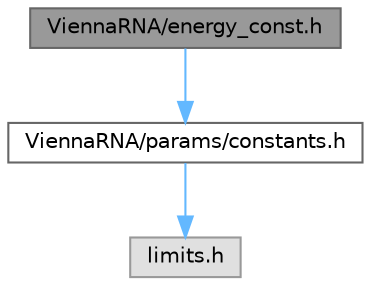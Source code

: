digraph "ViennaRNA/energy_const.h"
{
 // INTERACTIVE_SVG=YES
 // LATEX_PDF_SIZE
  bgcolor="transparent";
  edge [fontname=Helvetica,fontsize=10,labelfontname=Helvetica,labelfontsize=10];
  node [fontname=Helvetica,fontsize=10,shape=box,height=0.2,width=0.4];
  Node1 [label="ViennaRNA/energy_const.h",height=0.2,width=0.4,color="gray40", fillcolor="grey60", style="filled", fontcolor="black",tooltip="Use ViennaRNA/params/constants.h instead."];
  Node1 -> Node2 [color="steelblue1",style="solid"];
  Node2 [label="ViennaRNA/params/constants.h",height=0.2,width=0.4,color="grey40", fillcolor="white", style="filled",URL="$constants_8h.html",tooltip="Energy parameter constants."];
  Node2 -> Node3 [color="steelblue1",style="solid"];
  Node3 [label="limits.h",height=0.2,width=0.4,color="grey60", fillcolor="#E0E0E0", style="filled",tooltip=" "];
}
